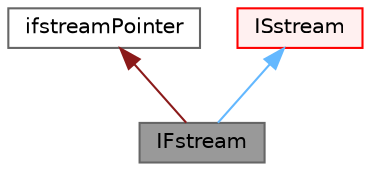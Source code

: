 digraph "IFstream"
{
 // LATEX_PDF_SIZE
  bgcolor="transparent";
  edge [fontname=Helvetica,fontsize=10,labelfontname=Helvetica,labelfontsize=10];
  node [fontname=Helvetica,fontsize=10,shape=box,height=0.2,width=0.4];
  Node1 [id="Node000001",label="IFstream",height=0.2,width=0.4,color="gray40", fillcolor="grey60", style="filled", fontcolor="black",tooltip="Input from file stream, using an ISstream."];
  Node2 -> Node1 [id="edge1_Node000001_Node000002",dir="back",color="firebrick4",style="solid",tooltip=" "];
  Node2 [id="Node000002",label="ifstreamPointer",height=0.2,width=0.4,color="gray40", fillcolor="white", style="filled",URL="$classFoam_1_1ifstreamPointer.html",tooltip="A wrapped std::ifstream with possible compression handling (igzstream) that behaves much like a std::..."];
  Node3 -> Node1 [id="edge2_Node000001_Node000003",dir="back",color="steelblue1",style="solid",tooltip=" "];
  Node3 [id="Node000003",label="ISstream",height=0.2,width=0.4,color="red", fillcolor="#FFF0F0", style="filled",URL="$classFoam_1_1ISstream.html",tooltip="Generic input stream using a standard (STL) stream."];
}
